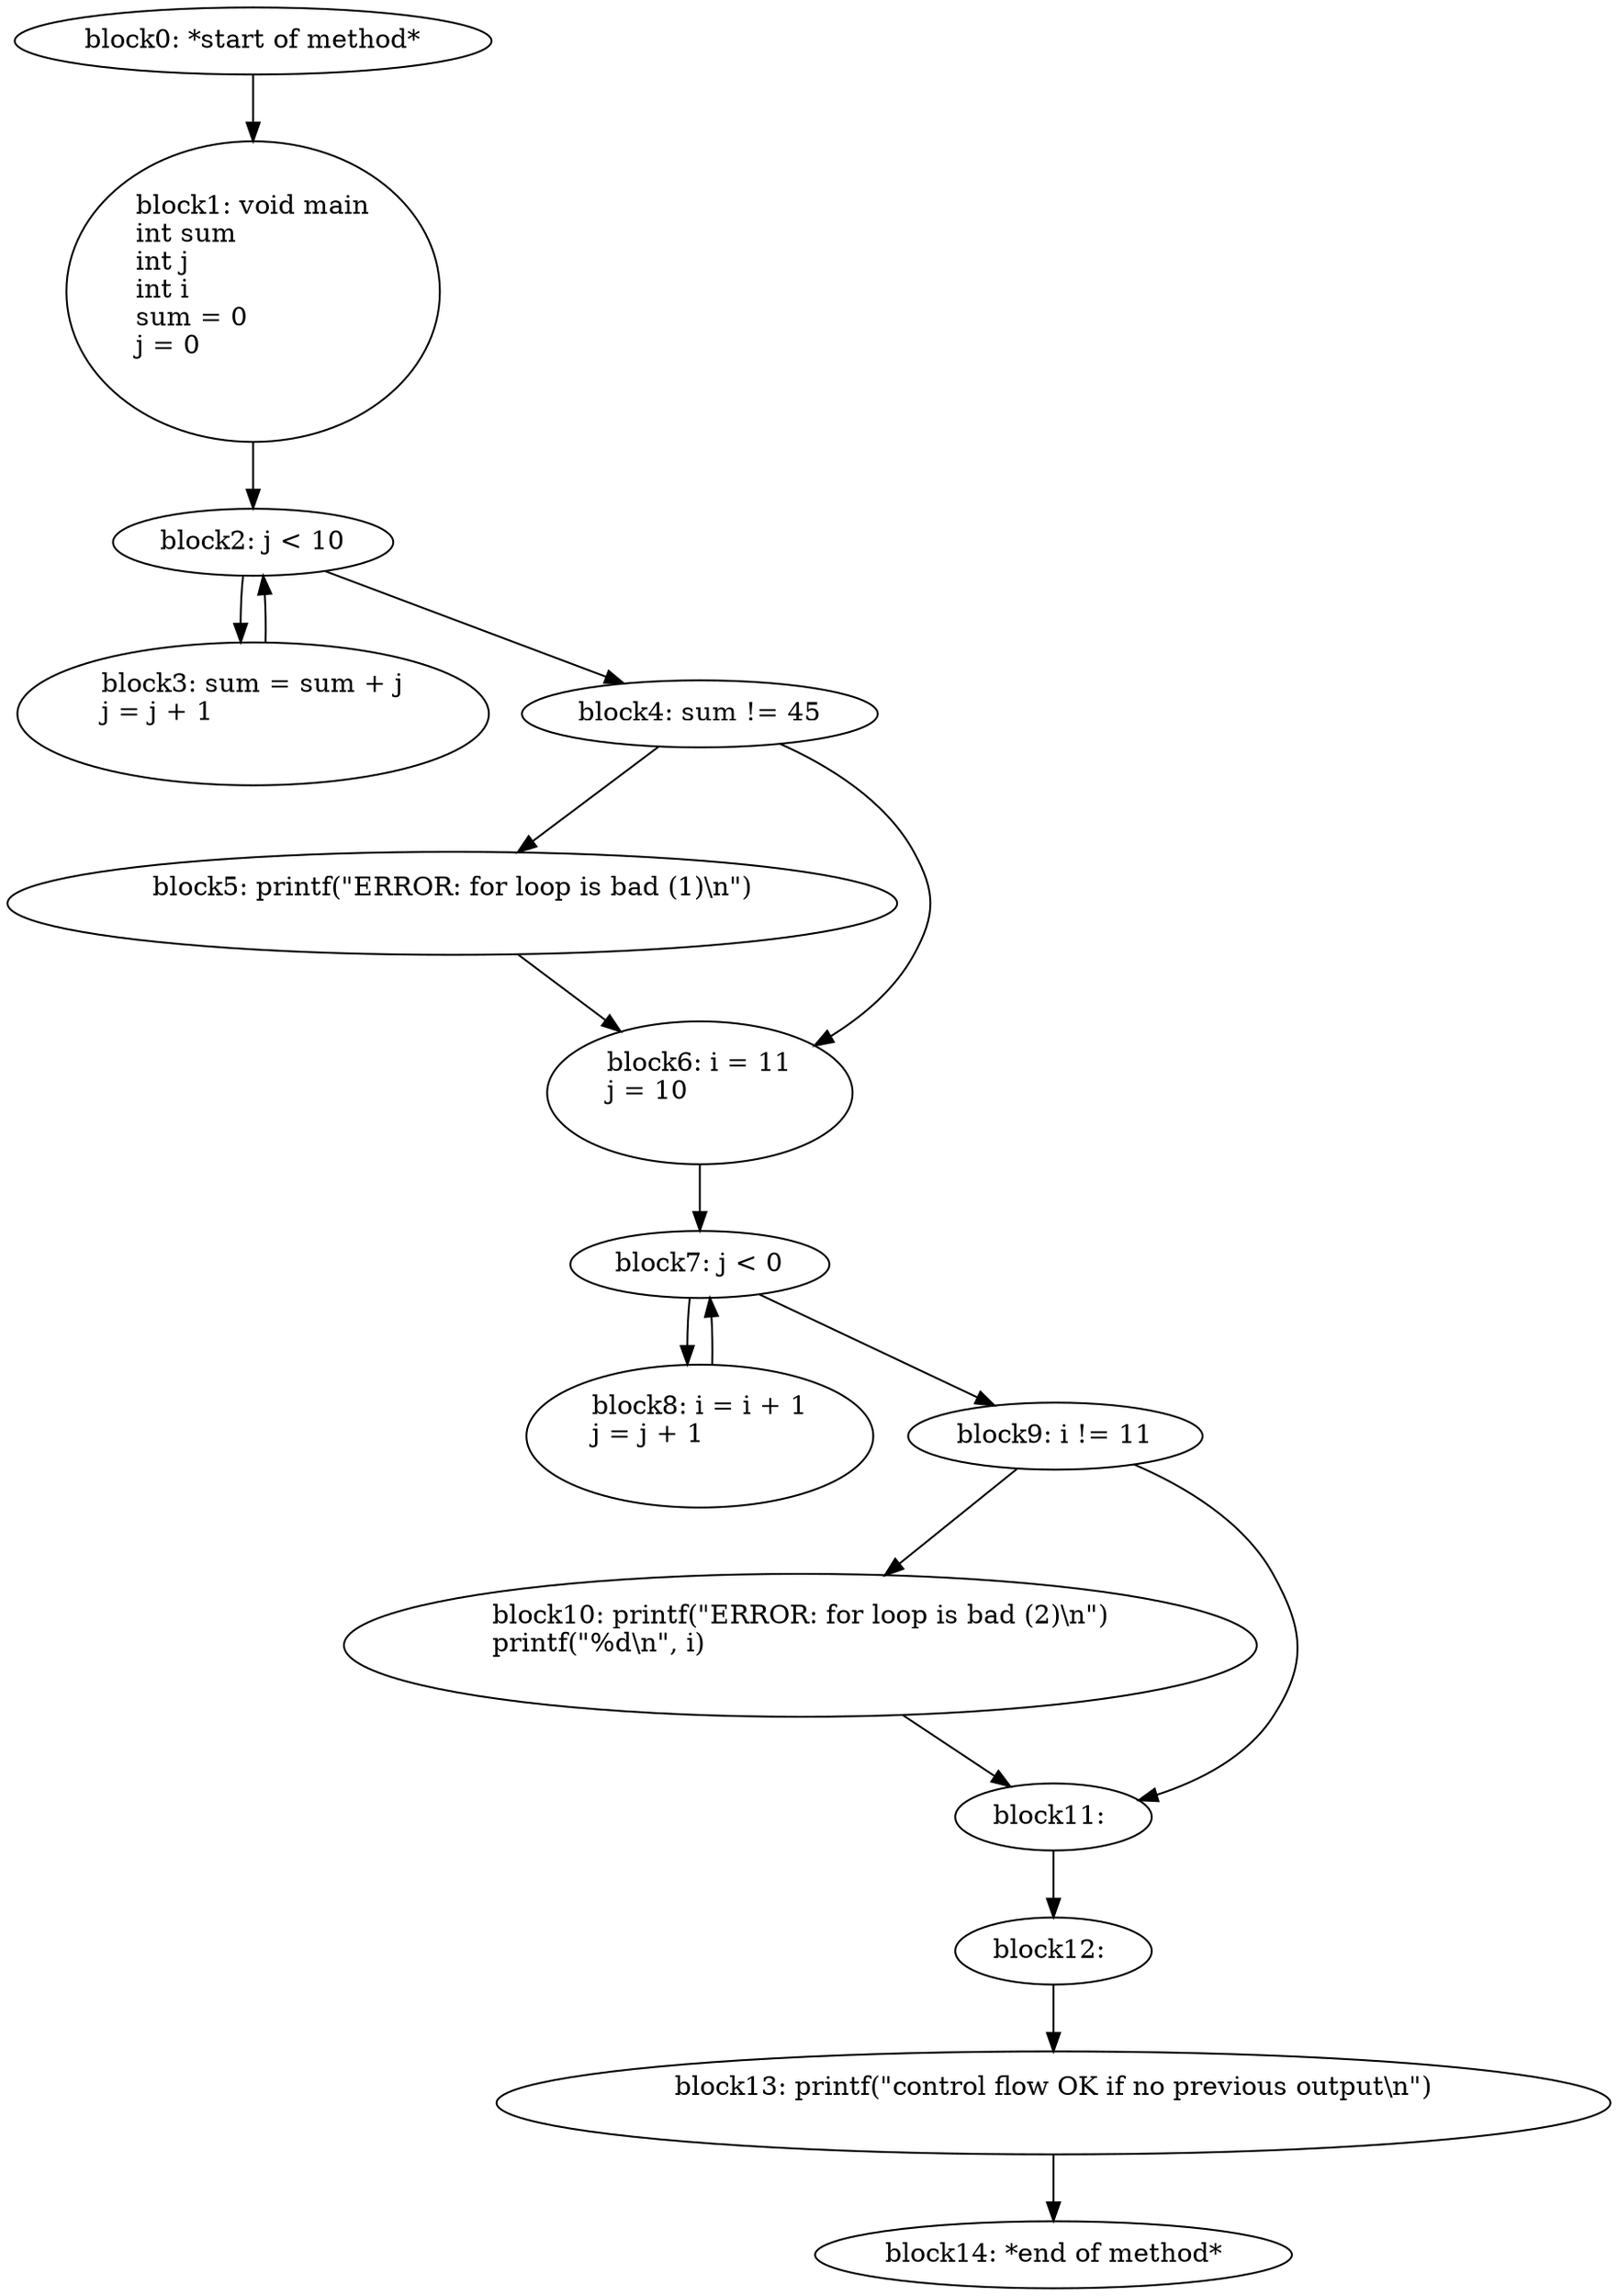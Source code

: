 digraph G {
  block0 [ label="block0: *start\ of\ method*\l" ];
  block1 [ label="block1: void\ main\lint\ sum\lint\ j\lint\ i\lsum\ =\ 0\lj\ =\ 0\l\l" ];
  block2 [ label="block2: j\ \<\ 10\l" ];
  block3 [ label="block3: sum\ =\ sum\ +\ j\lj\ =\ j\ +\ 1\l\l" ];
  block4 [ label="block4: sum\ !=\ 45\l" ];
  block5 [ label="block5: printf\(\"ERROR\:\ for\ loop\ is\ bad\ \(1\)\\n\"\)\l\l" ];
  block6 [ label="block6: i\ =\ 11\lj\ =\ 10\l\l" ];
  block7 [ label="block7: j\ \<\ 0\l" ];
  block8 [ label="block8: i\ =\ i\ +\ 1\lj\ =\ j\ +\ 1\l\l" ];
  block9 [ label="block9: i\ !=\ 11\l" ];
  block10 [ label="block10: printf\(\"ERROR\:\ for\ loop\ is\ bad\ \(2\)\\n\"\)\lprintf\(\"%d\\n\"\,\ i\)\l\l" ];
  block11 [ label="block11: \l" ];
  block12 [ label="block12: \l" ];
  block13 [ label="block13: printf\(\"control\ flow\ OK\ if\ no\ previous\ output\\n\"\)\l\l" ];
  block14 [ label="block14: *end\ of\ method*\l" ];
  block0 -> block1;
  block1 -> block2;
  block2 -> block3;
  block3 -> block2;
  block2 -> block4;
  block4 -> block5;
  block5 -> block6;
  block6 -> block7;
  block7 -> block8;
  block8 -> block7;
  block7 -> block9;
  block9 -> block10;
  block10 -> block11;
  block11 -> block12;
  block12 -> block13;
  block13 -> block14;
  block9 -> block11;
  block4 -> block6;
}
